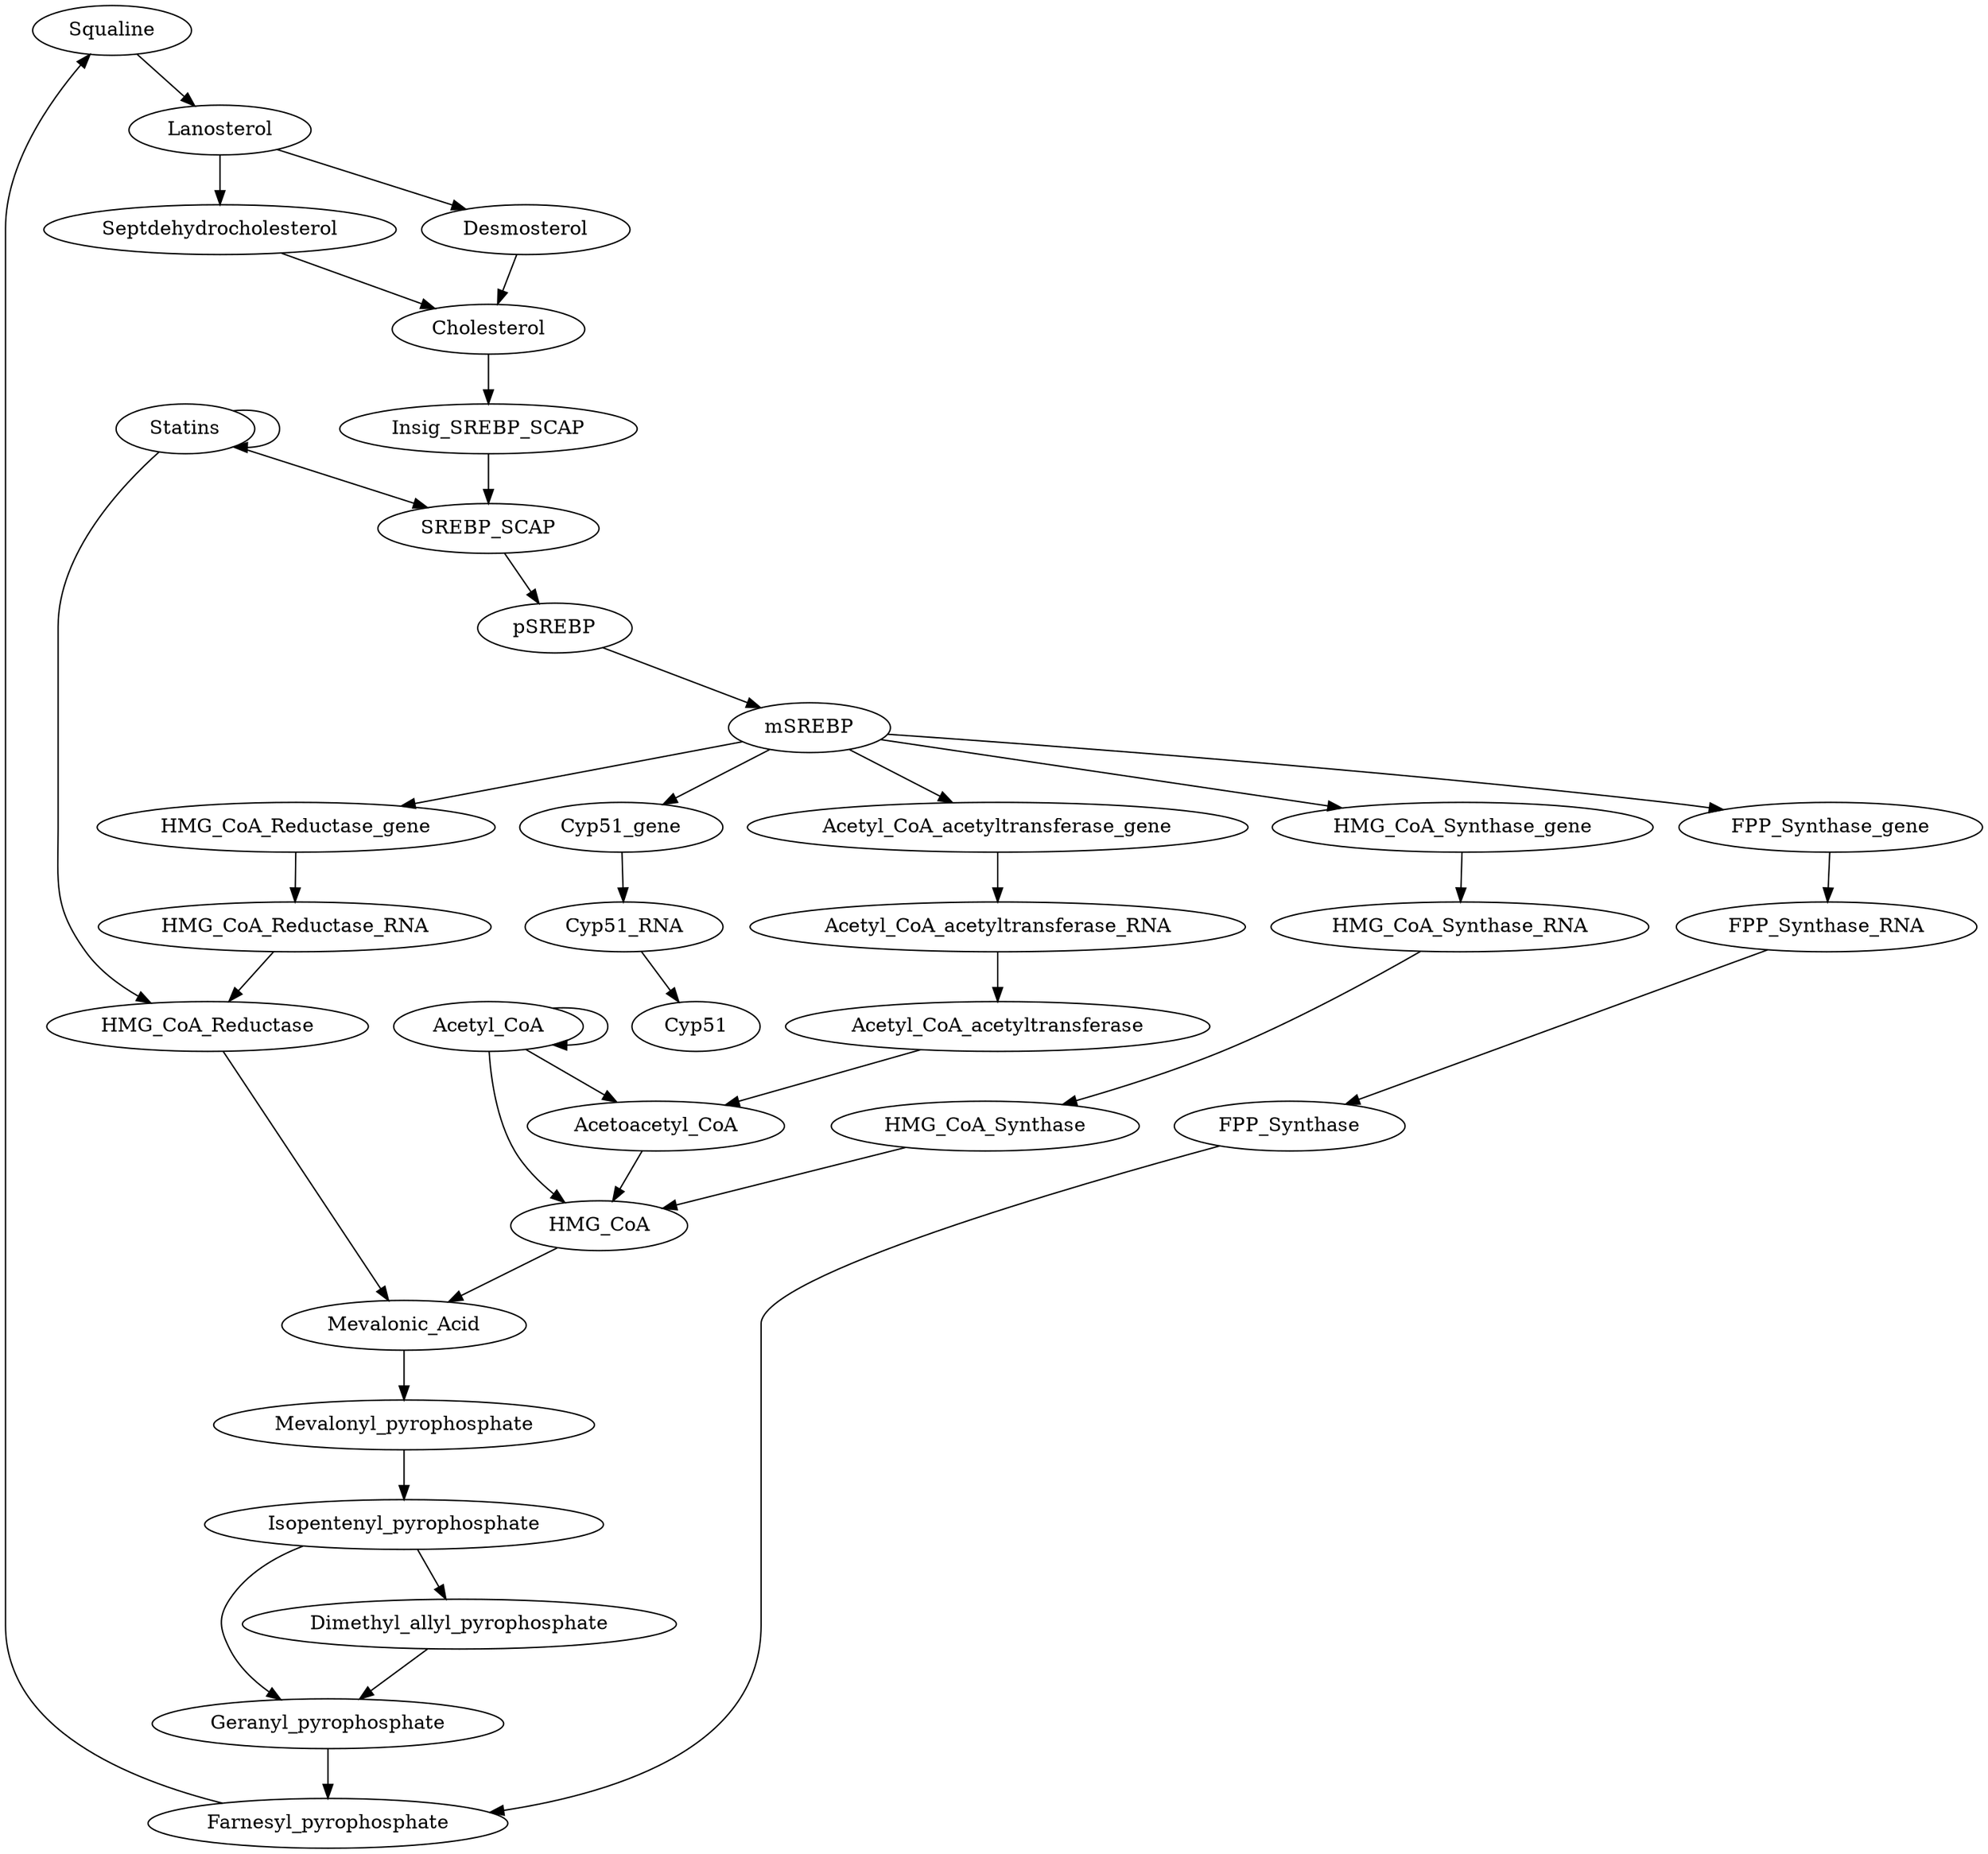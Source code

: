 digraph  {
" Squaline " [equation="  ( Farnesyl_pyrophosphate ) "];
" Lanosterol " [equation="  ( Squaline ) "];
" Acetyl_CoA " [equation="  ( Acetyl_CoA ) "];
" HMG_CoA_Reductase_RNA " [equation="  ( HMG_CoA_Reductase_gene ) "];
" Cyp51_RNA " [equation="  ( Cyp51_gene ) "];
" Septdehydrocholesterol " [equation="  ( Lanosterol ) "];
" Insig_SREBP_SCAP " [equation="  ! (  ( Cholesterol )  ) "];
" FPP_Synthase_gene " [equation="  ( mSREBP ) "];
" HMG_CoA_Reductase_gene " [equation="  ( mSREBP ) "];
" Acetyl_CoA_acetyltransferase_RNA " [equation="  ( Acetyl_CoA_acetyltransferase_gene ) "];
" Statins " [equation="  ( Statins ) "];
" Acetyl_CoA_acetyltransferase_gene " [equation="  ( mSREBP ) "];
" Desmosterol " [equation="  ( Lanosterol ) "];
" Mevalonic_Acid " [equation="  ( HMG_CoA && (  (  ( HMG_CoA_Reductase )  )  ) ) "];
" Acetoacetyl_CoA " [equation="  ( Acetyl_CoA && (  (  ( Acetyl_CoA_acetyltransferase )  )  ) ) "];
" Mevalonyl_pyrophosphate " [equation="  ( Mevalonic_Acid ) "];
" HMG_CoA " [equation="  ( Acetoacetyl_CoA && (  (  ( Acetyl_CoA && HMG_CoA_Synthase )  )  ) ) "];
" Dimethyl_allyl_pyrophosphate " [equation="  ( Isopentenyl_pyrophosphate ) "];
" HMG_CoA_Reductase " [equation="  (  ( HMG_CoA_Reductase_RNA  ) && ! ( Statins  )  ) "];
" FPP_Synthase " [equation="  ( FPP_Synthase_RNA ) "];
" HMG_CoA_Synthase_RNA " [equation="  ( HMG_CoA_Synthase_gene ) "];
" SREBP_SCAP " [equation="  (  ( Insig_SREBP_SCAP  ) && ! ( Statins  )  ) "];
" Geranyl_pyrophosphate " [equation="  ( Dimethyl_allyl_pyrophosphate )  || ( Isopentenyl_pyrophosphate ) "];
" Cyp51 " [equation="  ( Cyp51_RNA ) "];
" Isopentenyl_pyrophosphate " [equation="  ( Mevalonyl_pyrophosphate ) "];
" Acetyl_CoA_acetyltransferase " [equation="  ( Acetyl_CoA_acetyltransferase_RNA ) "];
" Farnesyl_pyrophosphate " [equation="  (  ( Geranyl_pyrophosphate  ) && ! ( FPP_Synthase  )  ) "];
" mSREBP " [equation="  ( pSREBP ) "];
" FPP_Synthase_RNA " [equation="  ( FPP_Synthase_gene ) "];
" pSREBP " [equation="  ( SREBP_SCAP ) "];
" HMG_CoA_Synthase_gene " [equation="  ( mSREBP ) "];
" Cyp51_gene " [equation="  ( mSREBP ) "];
" Cholesterol " [equation="  ( Desmosterol )  || ( Septdehydrocholesterol ) "];
" HMG_CoA_Synthase " [equation="  ( HMG_CoA_Synthase_RNA ) "];
" Squaline " -> " Lanosterol ";
" Lanosterol " -> " Septdehydrocholesterol ";
" Lanosterol " -> " Desmosterol ";
" Acetyl_CoA " -> " Acetyl_CoA ";
" Acetyl_CoA " -> " Acetoacetyl_CoA ";
" Acetyl_CoA " -> " HMG_CoA ";
" HMG_CoA_Reductase_RNA " -> " HMG_CoA_Reductase ";
" Cyp51_RNA " -> " Cyp51 ";
" Septdehydrocholesterol " -> " Cholesterol ";
" Insig_SREBP_SCAP " -> " SREBP_SCAP ";
" FPP_Synthase_gene " -> " FPP_Synthase_RNA ";
" HMG_CoA_Reductase_gene " -> " HMG_CoA_Reductase_RNA ";
" Acetyl_CoA_acetyltransferase_RNA " -> " Acetyl_CoA_acetyltransferase ";
" Statins " -> " Statins ";
" Statins " -> " HMG_CoA_Reductase ";
" Statins " -> " SREBP_SCAP ";
" Acetyl_CoA_acetyltransferase_gene " -> " Acetyl_CoA_acetyltransferase_RNA ";
" Desmosterol " -> " Cholesterol ";
" Mevalonic_Acid " -> " Mevalonyl_pyrophosphate ";
" Acetoacetyl_CoA " -> " HMG_CoA ";
" Mevalonyl_pyrophosphate " -> " Isopentenyl_pyrophosphate ";
" HMG_CoA " -> " Mevalonic_Acid ";
" Dimethyl_allyl_pyrophosphate " -> " Geranyl_pyrophosphate ";
" HMG_CoA_Reductase " -> " Mevalonic_Acid ";
" FPP_Synthase " -> " Farnesyl_pyrophosphate ";
" HMG_CoA_Synthase_RNA " -> " HMG_CoA_Synthase ";
" SREBP_SCAP " -> " pSREBP ";
" Geranyl_pyrophosphate " -> " Farnesyl_pyrophosphate ";
" Isopentenyl_pyrophosphate " -> " Dimethyl_allyl_pyrophosphate ";
" Isopentenyl_pyrophosphate " -> " Geranyl_pyrophosphate ";
" Acetyl_CoA_acetyltransferase " -> " Acetoacetyl_CoA ";
" Farnesyl_pyrophosphate " -> " Squaline ";
" mSREBP " -> " FPP_Synthase_gene ";
" mSREBP " -> " HMG_CoA_Reductase_gene ";
" mSREBP " -> " Acetyl_CoA_acetyltransferase_gene ";
" mSREBP " -> " HMG_CoA_Synthase_gene ";
" mSREBP " -> " Cyp51_gene ";
" FPP_Synthase_RNA " -> " FPP_Synthase ";
" pSREBP " -> " mSREBP ";
" HMG_CoA_Synthase_gene " -> " HMG_CoA_Synthase_RNA ";
" Cyp51_gene " -> " Cyp51_RNA ";
" Cholesterol " -> " Insig_SREBP_SCAP ";
" HMG_CoA_Synthase " -> " HMG_CoA ";
}
